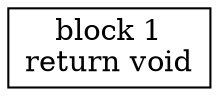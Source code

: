 digraph "String.output():void" {
size = "11,7.5";
codeblock_1 [ shape = box, label = "block 1\nreturn void"];
}
